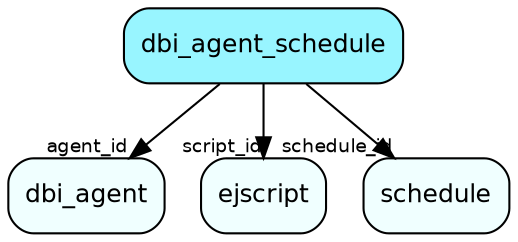 digraph dbi_agent_schedule  {
node [shape = box style="rounded, filled" fontname = "Helvetica" fontsize = "12" ]
edge [fontname = "Helvetica" fontsize = "9"]

dbi_agent_schedule[fillcolor = "cadetblue1"]
dbi_agent[fillcolor = "azure1"]
ejscript[fillcolor = "azure1"]
schedule[fillcolor = "azure1"]
dbi_agent_schedule -> dbi_agent [headlabel = "agent_id"]
dbi_agent_schedule -> ejscript [headlabel = "script_id"]
dbi_agent_schedule -> schedule [headlabel = "schedule_id"]
}
